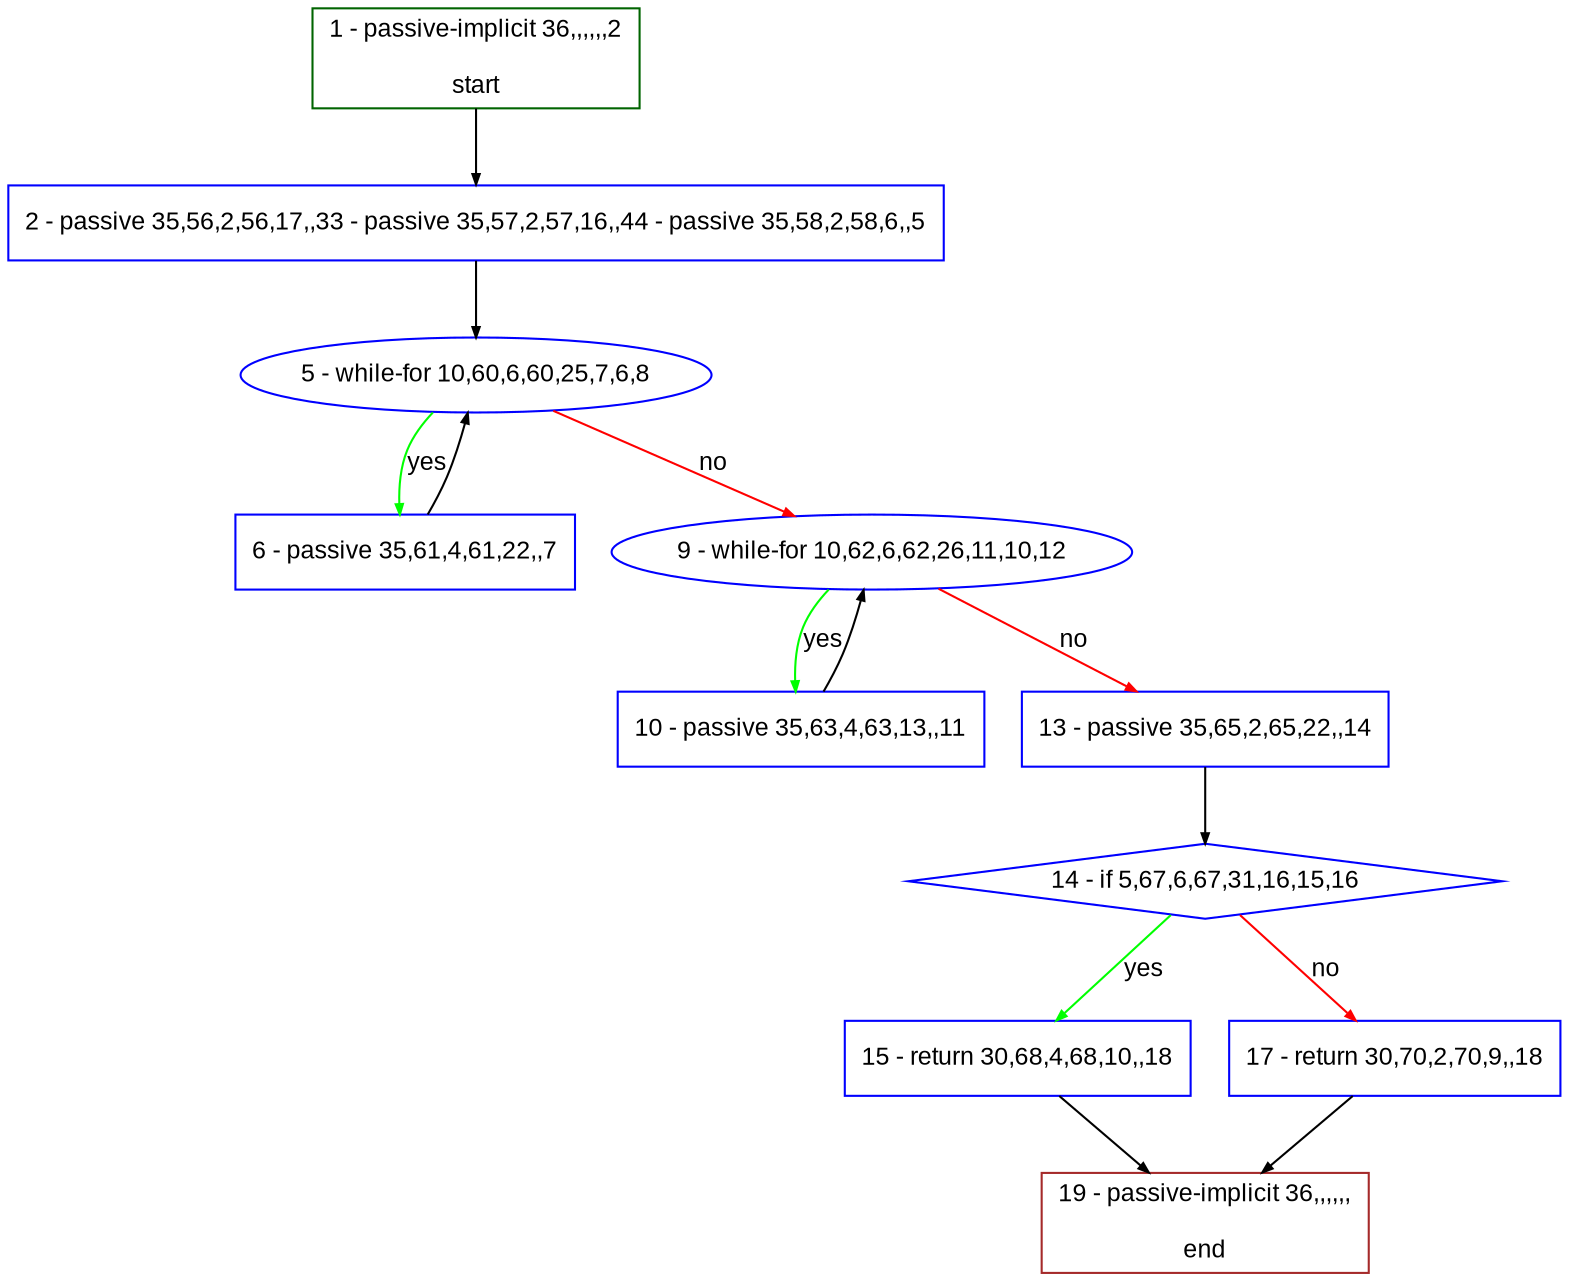 digraph "" {
  graph [bgcolor="white", fillcolor="#FFFFCC", pack="true", packmode="clust", fontname="Arial", label="", fontsize="12", compound="true", style="rounded,filled"];
  node [node_initialized="no", fillcolor="white", fontname="Arial", label="", color="grey", fontsize="12", fixedsize="false", compound="true", shape="rectangle", style="filled"];
  edge [arrowtail="none", lhead="", fontcolor="black", fontname="Arial", label="", color="black", fontsize="12", arrowhead="normal", arrowsize="0.5", compound="true", ltail="", dir="forward"];
  __N1 [fillcolor="#ffffff", label="2 - passive 35,56,2,56,17,,33 - passive 35,57,2,57,16,,44 - passive 35,58,2,58,6,,5", color="#0000ff", shape="box", style="filled"];
  __N2 [fillcolor="#ffffff", label="1 - passive-implicit 36,,,,,,2\n\nstart", color="#006400", shape="box", style="filled"];
  __N3 [fillcolor="#ffffff", label="5 - while-for 10,60,6,60,25,7,6,8", color="#0000ff", shape="oval", style="filled"];
  __N4 [fillcolor="#ffffff", label="6 - passive 35,61,4,61,22,,7", color="#0000ff", shape="box", style="filled"];
  __N5 [fillcolor="#ffffff", label="9 - while-for 10,62,6,62,26,11,10,12", color="#0000ff", shape="oval", style="filled"];
  __N6 [fillcolor="#ffffff", label="10 - passive 35,63,4,63,13,,11", color="#0000ff", shape="box", style="filled"];
  __N7 [fillcolor="#ffffff", label="13 - passive 35,65,2,65,22,,14", color="#0000ff", shape="box", style="filled"];
  __N8 [fillcolor="#ffffff", label="14 - if 5,67,6,67,31,16,15,16", color="#0000ff", shape="diamond", style="filled"];
  __N9 [fillcolor="#ffffff", label="15 - return 30,68,4,68,10,,18", color="#0000ff", shape="box", style="filled"];
  __N10 [fillcolor="#ffffff", label="17 - return 30,70,2,70,9,,18", color="#0000ff", shape="box", style="filled"];
  __N11 [fillcolor="#ffffff", label="19 - passive-implicit 36,,,,,,\n\nend", color="#a52a2a", shape="box", style="filled"];
  __N2 -> __N1 [arrowtail="none", color="#000000", label="", arrowhead="normal", dir="forward"];
  __N1 -> __N3 [arrowtail="none", color="#000000", label="", arrowhead="normal", dir="forward"];
  __N3 -> __N4 [arrowtail="none", color="#00ff00", label="yes", arrowhead="normal", dir="forward"];
  __N4 -> __N3 [arrowtail="none", color="#000000", label="", arrowhead="normal", dir="forward"];
  __N3 -> __N5 [arrowtail="none", color="#ff0000", label="no", arrowhead="normal", dir="forward"];
  __N5 -> __N6 [arrowtail="none", color="#00ff00", label="yes", arrowhead="normal", dir="forward"];
  __N6 -> __N5 [arrowtail="none", color="#000000", label="", arrowhead="normal", dir="forward"];
  __N5 -> __N7 [arrowtail="none", color="#ff0000", label="no", arrowhead="normal", dir="forward"];
  __N7 -> __N8 [arrowtail="none", color="#000000", label="", arrowhead="normal", dir="forward"];
  __N8 -> __N9 [arrowtail="none", color="#00ff00", label="yes", arrowhead="normal", dir="forward"];
  __N8 -> __N10 [arrowtail="none", color="#ff0000", label="no", arrowhead="normal", dir="forward"];
  __N9 -> __N11 [arrowtail="none", color="#000000", label="", arrowhead="normal", dir="forward"];
  __N10 -> __N11 [arrowtail="none", color="#000000", label="", arrowhead="normal", dir="forward"];
}
